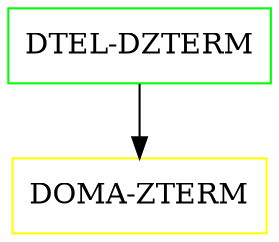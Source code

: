 digraph G {
  "DTEL-DZTERM" [shape=box,color=green];
  "DOMA-ZTERM" [shape=box,color=yellow,URL="./DOMA_ZTERM.html"];
  "DTEL-DZTERM" -> "DOMA-ZTERM";
}
